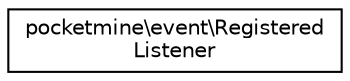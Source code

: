digraph "Graphical Class Hierarchy"
{
 // INTERACTIVE_SVG=YES
 // LATEX_PDF_SIZE
  edge [fontname="Helvetica",fontsize="10",labelfontname="Helvetica",labelfontsize="10"];
  node [fontname="Helvetica",fontsize="10",shape=record];
  rankdir="LR";
  Node0 [label="pocketmine\\event\\Registered\lListener",height=0.2,width=0.4,color="black", fillcolor="white", style="filled",URL="$d4/d94/classpocketmine_1_1event_1_1_registered_listener.html",tooltip=" "];
}
